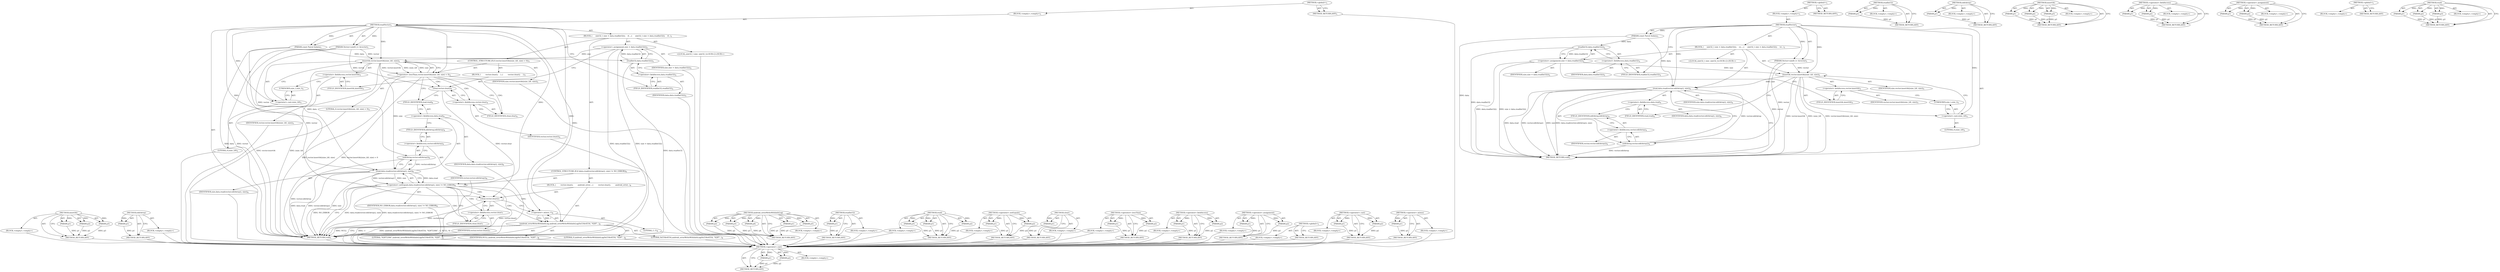 digraph "&lt;operator&gt;.minus" {
vulnerable_79 [label=<(METHOD,&lt;operator&gt;.cast)>];
vulnerable_80 [label=<(PARAM,p1)>];
vulnerable_81 [label=<(PARAM,p2)>];
vulnerable_82 [label=<(BLOCK,&lt;empty&gt;,&lt;empty&gt;)>];
vulnerable_83 [label=<(METHOD_RETURN,ANY)>];
vulnerable_6 [label=<(METHOD,&lt;global&gt;)<SUB>1</SUB>>];
vulnerable_7 [label=<(BLOCK,&lt;empty&gt;,&lt;empty&gt;)<SUB>1</SUB>>];
vulnerable_8 [label=<(METHOD,readVector)<SUB>1</SUB>>];
vulnerable_9 [label=<(PARAM,const Parcel &amp;data)<SUB>1</SUB>>];
vulnerable_10 [label=<(PARAM,Vector&lt;uint8_t&gt; &amp;vector)<SUB>1</SUB>>];
vulnerable_11 [label=<(BLOCK,{
     uint32_t size = data.readInt32();
    ve...,{
     uint32_t size = data.readInt32();
    ve...)<SUB>1</SUB>>];
vulnerable_12 [label="<(LOCAL,uint32_t size: uint32_t)<SUB>2</SUB>>"];
vulnerable_13 [label=<(&lt;operator&gt;.assignment,size = data.readInt32())<SUB>2</SUB>>];
vulnerable_14 [label=<(IDENTIFIER,size,size = data.readInt32())<SUB>2</SUB>>];
vulnerable_15 [label=<(readInt32,data.readInt32())<SUB>2</SUB>>];
vulnerable_16 [label=<(&lt;operator&gt;.fieldAccess,data.readInt32)<SUB>2</SUB>>];
vulnerable_17 [label=<(IDENTIFIER,data,data.readInt32())<SUB>2</SUB>>];
vulnerable_18 [label=<(FIELD_IDENTIFIER,readInt32,readInt32)<SUB>2</SUB>>];
vulnerable_19 [label=<(insertAt,vector.insertAt((size_t)0, size))<SUB>3</SUB>>];
vulnerable_20 [label=<(&lt;operator&gt;.fieldAccess,vector.insertAt)<SUB>3</SUB>>];
vulnerable_21 [label=<(IDENTIFIER,vector,vector.insertAt((size_t)0, size))<SUB>3</SUB>>];
vulnerable_22 [label=<(FIELD_IDENTIFIER,insertAt,insertAt)<SUB>3</SUB>>];
vulnerable_23 [label=<(&lt;operator&gt;.cast,(size_t)0)<SUB>3</SUB>>];
vulnerable_24 [label=<(UNKNOWN,size_t,size_t)<SUB>3</SUB>>];
vulnerable_25 [label=<(LITERAL,0,(size_t)0)<SUB>3</SUB>>];
vulnerable_26 [label=<(IDENTIFIER,size,vector.insertAt((size_t)0, size))<SUB>3</SUB>>];
vulnerable_27 [label=<(read,data.read(vector.editArray(), size))<SUB>4</SUB>>];
vulnerable_28 [label=<(&lt;operator&gt;.fieldAccess,data.read)<SUB>4</SUB>>];
vulnerable_29 [label=<(IDENTIFIER,data,data.read(vector.editArray(), size))<SUB>4</SUB>>];
vulnerable_30 [label=<(FIELD_IDENTIFIER,read,read)<SUB>4</SUB>>];
vulnerable_31 [label=<(editArray,vector.editArray())<SUB>4</SUB>>];
vulnerable_32 [label=<(&lt;operator&gt;.fieldAccess,vector.editArray)<SUB>4</SUB>>];
vulnerable_33 [label=<(IDENTIFIER,vector,vector.editArray())<SUB>4</SUB>>];
vulnerable_34 [label=<(FIELD_IDENTIFIER,editArray,editArray)<SUB>4</SUB>>];
vulnerable_35 [label=<(IDENTIFIER,size,data.read(vector.editArray(), size))<SUB>4</SUB>>];
vulnerable_36 [label=<(METHOD_RETURN,void)<SUB>1</SUB>>];
vulnerable_38 [label=<(METHOD_RETURN,ANY)<SUB>1</SUB>>];
vulnerable_64 [label=<(METHOD,readInt32)>];
vulnerable_65 [label=<(PARAM,p1)>];
vulnerable_66 [label=<(BLOCK,&lt;empty&gt;,&lt;empty&gt;)>];
vulnerable_67 [label=<(METHOD_RETURN,ANY)>];
vulnerable_90 [label=<(METHOD,editArray)>];
vulnerable_91 [label=<(PARAM,p1)>];
vulnerable_92 [label=<(BLOCK,&lt;empty&gt;,&lt;empty&gt;)>];
vulnerable_93 [label=<(METHOD_RETURN,ANY)>];
vulnerable_73 [label=<(METHOD,insertAt)>];
vulnerable_74 [label=<(PARAM,p1)>];
vulnerable_75 [label=<(PARAM,p2)>];
vulnerable_76 [label=<(PARAM,p3)>];
vulnerable_77 [label=<(BLOCK,&lt;empty&gt;,&lt;empty&gt;)>];
vulnerable_78 [label=<(METHOD_RETURN,ANY)>];
vulnerable_68 [label=<(METHOD,&lt;operator&gt;.fieldAccess)>];
vulnerable_69 [label=<(PARAM,p1)>];
vulnerable_70 [label=<(PARAM,p2)>];
vulnerable_71 [label=<(BLOCK,&lt;empty&gt;,&lt;empty&gt;)>];
vulnerable_72 [label=<(METHOD_RETURN,ANY)>];
vulnerable_59 [label=<(METHOD,&lt;operator&gt;.assignment)>];
vulnerable_60 [label=<(PARAM,p1)>];
vulnerable_61 [label=<(PARAM,p2)>];
vulnerable_62 [label=<(BLOCK,&lt;empty&gt;,&lt;empty&gt;)>];
vulnerable_63 [label=<(METHOD_RETURN,ANY)>];
vulnerable_53 [label=<(METHOD,&lt;global&gt;)<SUB>1</SUB>>];
vulnerable_54 [label=<(BLOCK,&lt;empty&gt;,&lt;empty&gt;)>];
vulnerable_55 [label=<(METHOD_RETURN,ANY)>];
vulnerable_84 [label=<(METHOD,read)>];
vulnerable_85 [label=<(PARAM,p1)>];
vulnerable_86 [label=<(PARAM,p2)>];
vulnerable_87 [label=<(PARAM,p3)>];
vulnerable_88 [label=<(BLOCK,&lt;empty&gt;,&lt;empty&gt;)>];
vulnerable_89 [label=<(METHOD_RETURN,ANY)>];
fixed_103 [label=<(METHOD,insertAt)>];
fixed_104 [label=<(PARAM,p1)>];
fixed_105 [label=<(PARAM,p2)>];
fixed_106 [label=<(PARAM,p3)>];
fixed_107 [label=<(BLOCK,&lt;empty&gt;,&lt;empty&gt;)>];
fixed_108 [label=<(METHOD_RETURN,ANY)>];
fixed_129 [label=<(METHOD,editArray)>];
fixed_130 [label=<(PARAM,p1)>];
fixed_131 [label=<(BLOCK,&lt;empty&gt;,&lt;empty&gt;)>];
fixed_132 [label=<(METHOD_RETURN,ANY)>];
fixed_6 [label=<(METHOD,&lt;global&gt;)<SUB>1</SUB>>];
fixed_7 [label=<(BLOCK,&lt;empty&gt;,&lt;empty&gt;)<SUB>1</SUB>>];
fixed_8 [label=<(METHOD,readVector)<SUB>1</SUB>>];
fixed_9 [label=<(PARAM,const Parcel &amp;data)<SUB>1</SUB>>];
fixed_10 [label=<(PARAM,Vector&lt;uint8_t&gt; &amp;vector)<SUB>1</SUB>>];
fixed_11 [label=<(BLOCK,{
     uint32_t size = data.readInt32();
    if...,{
     uint32_t size = data.readInt32();
    if...)<SUB>1</SUB>>];
fixed_12 [label="<(LOCAL,uint32_t size: uint32_t)<SUB>2</SUB>>"];
fixed_13 [label=<(&lt;operator&gt;.assignment,size = data.readInt32())<SUB>2</SUB>>];
fixed_14 [label=<(IDENTIFIER,size,size = data.readInt32())<SUB>2</SUB>>];
fixed_15 [label=<(readInt32,data.readInt32())<SUB>2</SUB>>];
fixed_16 [label=<(&lt;operator&gt;.fieldAccess,data.readInt32)<SUB>2</SUB>>];
fixed_17 [label=<(IDENTIFIER,data,data.readInt32())<SUB>2</SUB>>];
fixed_18 [label=<(FIELD_IDENTIFIER,readInt32,readInt32)<SUB>2</SUB>>];
fixed_19 [label=<(CONTROL_STRUCTURE,IF,if (vector.insertAt((size_t)0, size) &lt; 0))<SUB>3</SUB>>];
fixed_20 [label=<(&lt;operator&gt;.lessThan,vector.insertAt((size_t)0, size) &lt; 0)<SUB>3</SUB>>];
fixed_21 [label=<(insertAt,vector.insertAt((size_t)0, size))<SUB>3</SUB>>];
fixed_22 [label=<(&lt;operator&gt;.fieldAccess,vector.insertAt)<SUB>3</SUB>>];
fixed_23 [label=<(IDENTIFIER,vector,vector.insertAt((size_t)0, size))<SUB>3</SUB>>];
fixed_24 [label=<(FIELD_IDENTIFIER,insertAt,insertAt)<SUB>3</SUB>>];
fixed_25 [label=<(&lt;operator&gt;.cast,(size_t)0)<SUB>3</SUB>>];
fixed_26 [label=<(UNKNOWN,size_t,size_t)<SUB>3</SUB>>];
fixed_27 [label=<(LITERAL,0,(size_t)0)<SUB>3</SUB>>];
fixed_28 [label=<(IDENTIFIER,size,vector.insertAt((size_t)0, size))<SUB>3</SUB>>];
fixed_29 [label=<(LITERAL,0,vector.insertAt((size_t)0, size) &lt; 0)<SUB>3</SUB>>];
fixed_30 [label=<(BLOCK,{
        vector.clear();
    },{
        vector.clear();
    })<SUB>3</SUB>>];
fixed_31 [label=<(clear,vector.clear())<SUB>4</SUB>>];
fixed_32 [label=<(&lt;operator&gt;.fieldAccess,vector.clear)<SUB>4</SUB>>];
fixed_33 [label=<(IDENTIFIER,vector,vector.clear())<SUB>4</SUB>>];
fixed_34 [label=<(FIELD_IDENTIFIER,clear,clear)<SUB>4</SUB>>];
fixed_35 [label=<(CONTROL_STRUCTURE,IF,if (data.read(vector.editArray(), size) != NO_ERROR))<SUB>6</SUB>>];
fixed_36 [label=<(&lt;operator&gt;.notEquals,data.read(vector.editArray(), size) != NO_ERROR)<SUB>6</SUB>>];
fixed_37 [label=<(read,data.read(vector.editArray(), size))<SUB>6</SUB>>];
fixed_38 [label=<(&lt;operator&gt;.fieldAccess,data.read)<SUB>6</SUB>>];
fixed_39 [label=<(IDENTIFIER,data,data.read(vector.editArray(), size))<SUB>6</SUB>>];
fixed_40 [label=<(FIELD_IDENTIFIER,read,read)<SUB>6</SUB>>];
fixed_41 [label=<(editArray,vector.editArray())<SUB>6</SUB>>];
fixed_42 [label=<(&lt;operator&gt;.fieldAccess,vector.editArray)<SUB>6</SUB>>];
fixed_43 [label=<(IDENTIFIER,vector,vector.editArray())<SUB>6</SUB>>];
fixed_44 [label=<(FIELD_IDENTIFIER,editArray,editArray)<SUB>6</SUB>>];
fixed_45 [label=<(IDENTIFIER,size,data.read(vector.editArray(), size))<SUB>6</SUB>>];
fixed_46 [label=<(IDENTIFIER,NO_ERROR,data.read(vector.editArray(), size) != NO_ERROR)<SUB>6</SUB>>];
fixed_47 [label=<(BLOCK,{
        vector.clear();
        android_error...,{
        vector.clear();
        android_error...)<SUB>6</SUB>>];
fixed_48 [label=<(clear,vector.clear())<SUB>7</SUB>>];
fixed_49 [label=<(&lt;operator&gt;.fieldAccess,vector.clear)<SUB>7</SUB>>];
fixed_50 [label=<(IDENTIFIER,vector,vector.clear())<SUB>7</SUB>>];
fixed_51 [label=<(FIELD_IDENTIFIER,clear,clear)<SUB>7</SUB>>];
fixed_52 [label=<(android_errorWriteWithInfoLog,android_errorWriteWithInfoLog(0x534e4554, &quot;6287...)<SUB>8</SUB>>];
fixed_53 [label=<(LITERAL,0x534e4554,android_errorWriteWithInfoLog(0x534e4554, &quot;6287...)<SUB>8</SUB>>];
fixed_54 [label=<(LITERAL,&quot;62872384&quot;,android_errorWriteWithInfoLog(0x534e4554, &quot;6287...)<SUB>8</SUB>>];
fixed_55 [label=<(&lt;operator&gt;.minus,-1)<SUB>8</SUB>>];
fixed_56 [label=<(LITERAL,1,-1)<SUB>8</SUB>>];
fixed_57 [label=<(IDENTIFIER,NULL,android_errorWriteWithInfoLog(0x534e4554, &quot;6287...)<SUB>8</SUB>>];
fixed_58 [label=<(LITERAL,0,android_errorWriteWithInfoLog(0x534e4554, &quot;6287...)<SUB>8</SUB>>];
fixed_59 [label=<(METHOD_RETURN,void)<SUB>1</SUB>>];
fixed_61 [label=<(METHOD_RETURN,ANY)<SUB>1</SUB>>];
fixed_133 [label=<(METHOD,android_errorWriteWithInfoLog)>];
fixed_134 [label=<(PARAM,p1)>];
fixed_135 [label=<(PARAM,p2)>];
fixed_136 [label=<(PARAM,p3)>];
fixed_137 [label=<(PARAM,p4)>];
fixed_138 [label=<(PARAM,p5)>];
fixed_139 [label=<(BLOCK,&lt;empty&gt;,&lt;empty&gt;)>];
fixed_140 [label=<(METHOD_RETURN,ANY)>];
fixed_89 [label=<(METHOD,readInt32)>];
fixed_90 [label=<(PARAM,p1)>];
fixed_91 [label=<(BLOCK,&lt;empty&gt;,&lt;empty&gt;)>];
fixed_92 [label=<(METHOD_RETURN,ANY)>];
fixed_123 [label=<(METHOD,read)>];
fixed_124 [label=<(PARAM,p1)>];
fixed_125 [label=<(PARAM,p2)>];
fixed_126 [label=<(PARAM,p3)>];
fixed_127 [label=<(BLOCK,&lt;empty&gt;,&lt;empty&gt;)>];
fixed_128 [label=<(METHOD_RETURN,ANY)>];
fixed_118 [label=<(METHOD,&lt;operator&gt;.notEquals)>];
fixed_119 [label=<(PARAM,p1)>];
fixed_120 [label=<(PARAM,p2)>];
fixed_121 [label=<(BLOCK,&lt;empty&gt;,&lt;empty&gt;)>];
fixed_122 [label=<(METHOD_RETURN,ANY)>];
fixed_114 [label=<(METHOD,clear)>];
fixed_115 [label=<(PARAM,p1)>];
fixed_116 [label=<(BLOCK,&lt;empty&gt;,&lt;empty&gt;)>];
fixed_117 [label=<(METHOD_RETURN,ANY)>];
fixed_98 [label=<(METHOD,&lt;operator&gt;.lessThan)>];
fixed_99 [label=<(PARAM,p1)>];
fixed_100 [label=<(PARAM,p2)>];
fixed_101 [label=<(BLOCK,&lt;empty&gt;,&lt;empty&gt;)>];
fixed_102 [label=<(METHOD_RETURN,ANY)>];
fixed_93 [label=<(METHOD,&lt;operator&gt;.fieldAccess)>];
fixed_94 [label=<(PARAM,p1)>];
fixed_95 [label=<(PARAM,p2)>];
fixed_96 [label=<(BLOCK,&lt;empty&gt;,&lt;empty&gt;)>];
fixed_97 [label=<(METHOD_RETURN,ANY)>];
fixed_84 [label=<(METHOD,&lt;operator&gt;.assignment)>];
fixed_85 [label=<(PARAM,p1)>];
fixed_86 [label=<(PARAM,p2)>];
fixed_87 [label=<(BLOCK,&lt;empty&gt;,&lt;empty&gt;)>];
fixed_88 [label=<(METHOD_RETURN,ANY)>];
fixed_78 [label=<(METHOD,&lt;global&gt;)<SUB>1</SUB>>];
fixed_79 [label=<(BLOCK,&lt;empty&gt;,&lt;empty&gt;)>];
fixed_80 [label=<(METHOD_RETURN,ANY)>];
fixed_109 [label=<(METHOD,&lt;operator&gt;.cast)>];
fixed_110 [label=<(PARAM,p1)>];
fixed_111 [label=<(PARAM,p2)>];
fixed_112 [label=<(BLOCK,&lt;empty&gt;,&lt;empty&gt;)>];
fixed_113 [label=<(METHOD_RETURN,ANY)>];
fixed_141 [label=<(METHOD,&lt;operator&gt;.minus)>];
fixed_142 [label=<(PARAM,p1)>];
fixed_143 [label=<(BLOCK,&lt;empty&gt;,&lt;empty&gt;)>];
fixed_144 [label=<(METHOD_RETURN,ANY)>];
vulnerable_79 -> vulnerable_80  [key=0, label="AST: "];
vulnerable_79 -> vulnerable_80  [key=1, label="DDG: "];
vulnerable_79 -> vulnerable_82  [key=0, label="AST: "];
vulnerable_79 -> vulnerable_81  [key=0, label="AST: "];
vulnerable_79 -> vulnerable_81  [key=1, label="DDG: "];
vulnerable_79 -> vulnerable_83  [key=0, label="AST: "];
vulnerable_79 -> vulnerable_83  [key=1, label="CFG: "];
vulnerable_80 -> vulnerable_83  [key=0, label="DDG: p1"];
vulnerable_81 -> vulnerable_83  [key=0, label="DDG: p2"];
vulnerable_6 -> vulnerable_7  [key=0, label="AST: "];
vulnerable_6 -> vulnerable_38  [key=0, label="AST: "];
vulnerable_6 -> vulnerable_38  [key=1, label="CFG: "];
vulnerable_7 -> vulnerable_8  [key=0, label="AST: "];
vulnerable_8 -> vulnerable_9  [key=0, label="AST: "];
vulnerable_8 -> vulnerable_9  [key=1, label="DDG: "];
vulnerable_8 -> vulnerable_10  [key=0, label="AST: "];
vulnerable_8 -> vulnerable_10  [key=1, label="DDG: "];
vulnerable_8 -> vulnerable_11  [key=0, label="AST: "];
vulnerable_8 -> vulnerable_36  [key=0, label="AST: "];
vulnerable_8 -> vulnerable_18  [key=0, label="CFG: "];
vulnerable_8 -> vulnerable_19  [key=0, label="DDG: "];
vulnerable_8 -> vulnerable_27  [key=0, label="DDG: "];
vulnerable_8 -> vulnerable_23  [key=0, label="DDG: "];
vulnerable_9 -> vulnerable_36  [key=0, label="DDG: data"];
vulnerable_9 -> vulnerable_27  [key=0, label="DDG: data"];
vulnerable_9 -> vulnerable_15  [key=0, label="DDG: data"];
vulnerable_10 -> vulnerable_36  [key=0, label="DDG: vector"];
vulnerable_10 -> vulnerable_19  [key=0, label="DDG: vector"];
vulnerable_10 -> vulnerable_31  [key=0, label="DDG: vector"];
vulnerable_11 -> vulnerable_12  [key=0, label="AST: "];
vulnerable_11 -> vulnerable_13  [key=0, label="AST: "];
vulnerable_11 -> vulnerable_19  [key=0, label="AST: "];
vulnerable_11 -> vulnerable_27  [key=0, label="AST: "];
vulnerable_13 -> vulnerable_14  [key=0, label="AST: "];
vulnerable_13 -> vulnerable_15  [key=0, label="AST: "];
vulnerable_13 -> vulnerable_22  [key=0, label="CFG: "];
vulnerable_13 -> vulnerable_36  [key=0, label="DDG: data.readInt32()"];
vulnerable_13 -> vulnerable_36  [key=1, label="DDG: size = data.readInt32()"];
vulnerable_13 -> vulnerable_19  [key=0, label="DDG: size"];
vulnerable_15 -> vulnerable_16  [key=0, label="AST: "];
vulnerable_15 -> vulnerable_13  [key=0, label="CFG: "];
vulnerable_15 -> vulnerable_13  [key=1, label="DDG: data.readInt32"];
vulnerable_15 -> vulnerable_36  [key=0, label="DDG: data.readInt32"];
vulnerable_16 -> vulnerable_17  [key=0, label="AST: "];
vulnerable_16 -> vulnerable_18  [key=0, label="AST: "];
vulnerable_16 -> vulnerable_15  [key=0, label="CFG: "];
vulnerable_18 -> vulnerable_16  [key=0, label="CFG: "];
vulnerable_19 -> vulnerable_20  [key=0, label="AST: "];
vulnerable_19 -> vulnerable_23  [key=0, label="AST: "];
vulnerable_19 -> vulnerable_26  [key=0, label="AST: "];
vulnerable_19 -> vulnerable_30  [key=0, label="CFG: "];
vulnerable_19 -> vulnerable_36  [key=0, label="DDG: vector.insertAt"];
vulnerable_19 -> vulnerable_36  [key=1, label="DDG: (size_t)0"];
vulnerable_19 -> vulnerable_36  [key=2, label="DDG: vector.insertAt((size_t)0, size)"];
vulnerable_19 -> vulnerable_27  [key=0, label="DDG: size"];
vulnerable_20 -> vulnerable_21  [key=0, label="AST: "];
vulnerable_20 -> vulnerable_22  [key=0, label="AST: "];
vulnerable_20 -> vulnerable_24  [key=0, label="CFG: "];
vulnerable_22 -> vulnerable_20  [key=0, label="CFG: "];
vulnerable_23 -> vulnerable_24  [key=0, label="AST: "];
vulnerable_23 -> vulnerable_25  [key=0, label="AST: "];
vulnerable_23 -> vulnerable_19  [key=0, label="CFG: "];
vulnerable_24 -> vulnerable_23  [key=0, label="CFG: "];
vulnerable_27 -> vulnerable_28  [key=0, label="AST: "];
vulnerable_27 -> vulnerable_31  [key=0, label="AST: "];
vulnerable_27 -> vulnerable_35  [key=0, label="AST: "];
vulnerable_27 -> vulnerable_36  [key=0, label="CFG: "];
vulnerable_27 -> vulnerable_36  [key=1, label="DDG: data.read"];
vulnerable_27 -> vulnerable_36  [key=2, label="DDG: vector.editArray()"];
vulnerable_27 -> vulnerable_36  [key=3, label="DDG: size"];
vulnerable_27 -> vulnerable_36  [key=4, label="DDG: data.read(vector.editArray(), size)"];
vulnerable_28 -> vulnerable_29  [key=0, label="AST: "];
vulnerable_28 -> vulnerable_30  [key=0, label="AST: "];
vulnerable_28 -> vulnerable_34  [key=0, label="CFG: "];
vulnerable_30 -> vulnerable_28  [key=0, label="CFG: "];
vulnerable_31 -> vulnerable_32  [key=0, label="AST: "];
vulnerable_31 -> vulnerable_27  [key=0, label="CFG: "];
vulnerable_31 -> vulnerable_27  [key=1, label="DDG: vector.editArray"];
vulnerable_31 -> vulnerable_36  [key=0, label="DDG: vector.editArray"];
vulnerable_32 -> vulnerable_33  [key=0, label="AST: "];
vulnerable_32 -> vulnerable_34  [key=0, label="AST: "];
vulnerable_32 -> vulnerable_31  [key=0, label="CFG: "];
vulnerable_34 -> vulnerable_32  [key=0, label="CFG: "];
vulnerable_64 -> vulnerable_65  [key=0, label="AST: "];
vulnerable_64 -> vulnerable_65  [key=1, label="DDG: "];
vulnerable_64 -> vulnerable_66  [key=0, label="AST: "];
vulnerable_64 -> vulnerable_67  [key=0, label="AST: "];
vulnerable_64 -> vulnerable_67  [key=1, label="CFG: "];
vulnerable_65 -> vulnerable_67  [key=0, label="DDG: p1"];
vulnerable_90 -> vulnerable_91  [key=0, label="AST: "];
vulnerable_90 -> vulnerable_91  [key=1, label="DDG: "];
vulnerable_90 -> vulnerable_92  [key=0, label="AST: "];
vulnerable_90 -> vulnerable_93  [key=0, label="AST: "];
vulnerable_90 -> vulnerable_93  [key=1, label="CFG: "];
vulnerable_91 -> vulnerable_93  [key=0, label="DDG: p1"];
vulnerable_73 -> vulnerable_74  [key=0, label="AST: "];
vulnerable_73 -> vulnerable_74  [key=1, label="DDG: "];
vulnerable_73 -> vulnerable_77  [key=0, label="AST: "];
vulnerable_73 -> vulnerable_75  [key=0, label="AST: "];
vulnerable_73 -> vulnerable_75  [key=1, label="DDG: "];
vulnerable_73 -> vulnerable_78  [key=0, label="AST: "];
vulnerable_73 -> vulnerable_78  [key=1, label="CFG: "];
vulnerable_73 -> vulnerable_76  [key=0, label="AST: "];
vulnerable_73 -> vulnerable_76  [key=1, label="DDG: "];
vulnerable_74 -> vulnerable_78  [key=0, label="DDG: p1"];
vulnerable_75 -> vulnerable_78  [key=0, label="DDG: p2"];
vulnerable_76 -> vulnerable_78  [key=0, label="DDG: p3"];
vulnerable_68 -> vulnerable_69  [key=0, label="AST: "];
vulnerable_68 -> vulnerable_69  [key=1, label="DDG: "];
vulnerable_68 -> vulnerable_71  [key=0, label="AST: "];
vulnerable_68 -> vulnerable_70  [key=0, label="AST: "];
vulnerable_68 -> vulnerable_70  [key=1, label="DDG: "];
vulnerable_68 -> vulnerable_72  [key=0, label="AST: "];
vulnerable_68 -> vulnerable_72  [key=1, label="CFG: "];
vulnerable_69 -> vulnerable_72  [key=0, label="DDG: p1"];
vulnerable_70 -> vulnerable_72  [key=0, label="DDG: p2"];
vulnerable_59 -> vulnerable_60  [key=0, label="AST: "];
vulnerable_59 -> vulnerable_60  [key=1, label="DDG: "];
vulnerable_59 -> vulnerable_62  [key=0, label="AST: "];
vulnerable_59 -> vulnerable_61  [key=0, label="AST: "];
vulnerable_59 -> vulnerable_61  [key=1, label="DDG: "];
vulnerable_59 -> vulnerable_63  [key=0, label="AST: "];
vulnerable_59 -> vulnerable_63  [key=1, label="CFG: "];
vulnerable_60 -> vulnerable_63  [key=0, label="DDG: p1"];
vulnerable_61 -> vulnerable_63  [key=0, label="DDG: p2"];
vulnerable_53 -> vulnerable_54  [key=0, label="AST: "];
vulnerable_53 -> vulnerable_55  [key=0, label="AST: "];
vulnerable_53 -> vulnerable_55  [key=1, label="CFG: "];
vulnerable_84 -> vulnerable_85  [key=0, label="AST: "];
vulnerable_84 -> vulnerable_85  [key=1, label="DDG: "];
vulnerable_84 -> vulnerable_88  [key=0, label="AST: "];
vulnerable_84 -> vulnerable_86  [key=0, label="AST: "];
vulnerable_84 -> vulnerable_86  [key=1, label="DDG: "];
vulnerable_84 -> vulnerable_89  [key=0, label="AST: "];
vulnerable_84 -> vulnerable_89  [key=1, label="CFG: "];
vulnerable_84 -> vulnerable_87  [key=0, label="AST: "];
vulnerable_84 -> vulnerable_87  [key=1, label="DDG: "];
vulnerable_85 -> vulnerable_89  [key=0, label="DDG: p1"];
vulnerable_86 -> vulnerable_89  [key=0, label="DDG: p2"];
vulnerable_87 -> vulnerable_89  [key=0, label="DDG: p3"];
fixed_103 -> fixed_104  [key=0, label="AST: "];
fixed_103 -> fixed_104  [key=1, label="DDG: "];
fixed_103 -> fixed_107  [key=0, label="AST: "];
fixed_103 -> fixed_105  [key=0, label="AST: "];
fixed_103 -> fixed_105  [key=1, label="DDG: "];
fixed_103 -> fixed_108  [key=0, label="AST: "];
fixed_103 -> fixed_108  [key=1, label="CFG: "];
fixed_103 -> fixed_106  [key=0, label="AST: "];
fixed_103 -> fixed_106  [key=1, label="DDG: "];
fixed_104 -> fixed_108  [key=0, label="DDG: p1"];
fixed_105 -> fixed_108  [key=0, label="DDG: p2"];
fixed_106 -> fixed_108  [key=0, label="DDG: p3"];
fixed_107 -> vulnerable_79  [key=0];
fixed_108 -> vulnerable_79  [key=0];
fixed_129 -> fixed_130  [key=0, label="AST: "];
fixed_129 -> fixed_130  [key=1, label="DDG: "];
fixed_129 -> fixed_131  [key=0, label="AST: "];
fixed_129 -> fixed_132  [key=0, label="AST: "];
fixed_129 -> fixed_132  [key=1, label="CFG: "];
fixed_130 -> fixed_132  [key=0, label="DDG: p1"];
fixed_131 -> vulnerable_79  [key=0];
fixed_132 -> vulnerable_79  [key=0];
fixed_6 -> fixed_7  [key=0, label="AST: "];
fixed_6 -> fixed_61  [key=0, label="AST: "];
fixed_6 -> fixed_61  [key=1, label="CFG: "];
fixed_7 -> fixed_8  [key=0, label="AST: "];
fixed_8 -> fixed_9  [key=0, label="AST: "];
fixed_8 -> fixed_9  [key=1, label="DDG: "];
fixed_8 -> fixed_10  [key=0, label="AST: "];
fixed_8 -> fixed_10  [key=1, label="DDG: "];
fixed_8 -> fixed_11  [key=0, label="AST: "];
fixed_8 -> fixed_59  [key=0, label="AST: "];
fixed_8 -> fixed_18  [key=0, label="CFG: "];
fixed_8 -> fixed_20  [key=0, label="DDG: "];
fixed_8 -> fixed_36  [key=0, label="DDG: "];
fixed_8 -> fixed_21  [key=0, label="DDG: "];
fixed_8 -> fixed_37  [key=0, label="DDG: "];
fixed_8 -> fixed_52  [key=0, label="DDG: "];
fixed_8 -> fixed_25  [key=0, label="DDG: "];
fixed_8 -> fixed_55  [key=0, label="DDG: "];
fixed_9 -> fixed_59  [key=0, label="DDG: data"];
fixed_9 -> fixed_15  [key=0, label="DDG: data"];
fixed_9 -> fixed_37  [key=0, label="DDG: data"];
fixed_10 -> fixed_59  [key=0, label="DDG: vector"];
fixed_10 -> fixed_21  [key=0, label="DDG: vector"];
fixed_10 -> fixed_31  [key=0, label="DDG: vector"];
fixed_10 -> fixed_48  [key=0, label="DDG: vector"];
fixed_10 -> fixed_41  [key=0, label="DDG: vector"];
fixed_11 -> fixed_12  [key=0, label="AST: "];
fixed_11 -> fixed_13  [key=0, label="AST: "];
fixed_11 -> fixed_19  [key=0, label="AST: "];
fixed_11 -> fixed_35  [key=0, label="AST: "];
fixed_12 -> vulnerable_79  [key=0];
fixed_13 -> fixed_14  [key=0, label="AST: "];
fixed_13 -> fixed_15  [key=0, label="AST: "];
fixed_13 -> fixed_24  [key=0, label="CFG: "];
fixed_13 -> fixed_59  [key=0, label="DDG: data.readInt32()"];
fixed_13 -> fixed_59  [key=1, label="DDG: size = data.readInt32()"];
fixed_13 -> fixed_21  [key=0, label="DDG: size"];
fixed_14 -> vulnerable_79  [key=0];
fixed_15 -> fixed_16  [key=0, label="AST: "];
fixed_15 -> fixed_13  [key=0, label="CFG: "];
fixed_15 -> fixed_13  [key=1, label="DDG: data.readInt32"];
fixed_15 -> fixed_59  [key=0, label="DDG: data.readInt32"];
fixed_16 -> fixed_17  [key=0, label="AST: "];
fixed_16 -> fixed_18  [key=0, label="AST: "];
fixed_16 -> fixed_15  [key=0, label="CFG: "];
fixed_17 -> vulnerable_79  [key=0];
fixed_18 -> fixed_16  [key=0, label="CFG: "];
fixed_19 -> fixed_20  [key=0, label="AST: "];
fixed_19 -> fixed_30  [key=0, label="AST: "];
fixed_20 -> fixed_21  [key=0, label="AST: "];
fixed_20 -> fixed_29  [key=0, label="AST: "];
fixed_20 -> fixed_34  [key=0, label="CFG: "];
fixed_20 -> fixed_34  [key=1, label="CDG: "];
fixed_20 -> fixed_40  [key=0, label="CFG: "];
fixed_20 -> fixed_59  [key=0, label="DDG: vector.insertAt((size_t)0, size)"];
fixed_20 -> fixed_59  [key=1, label="DDG: vector.insertAt((size_t)0, size) &lt; 0"];
fixed_20 -> fixed_32  [key=0, label="CDG: "];
fixed_20 -> fixed_31  [key=0, label="CDG: "];
fixed_21 -> fixed_22  [key=0, label="AST: "];
fixed_21 -> fixed_25  [key=0, label="AST: "];
fixed_21 -> fixed_28  [key=0, label="AST: "];
fixed_21 -> fixed_20  [key=0, label="CFG: "];
fixed_21 -> fixed_20  [key=1, label="DDG: vector.insertAt"];
fixed_21 -> fixed_20  [key=2, label="DDG: (size_t)0"];
fixed_21 -> fixed_20  [key=3, label="DDG: size"];
fixed_21 -> fixed_59  [key=0, label="DDG: vector.insertAt"];
fixed_21 -> fixed_59  [key=1, label="DDG: (size_t)0"];
fixed_21 -> fixed_37  [key=0, label="DDG: size"];
fixed_22 -> fixed_23  [key=0, label="AST: "];
fixed_22 -> fixed_24  [key=0, label="AST: "];
fixed_22 -> fixed_26  [key=0, label="CFG: "];
fixed_23 -> vulnerable_79  [key=0];
fixed_24 -> fixed_22  [key=0, label="CFG: "];
fixed_25 -> fixed_26  [key=0, label="AST: "];
fixed_25 -> fixed_27  [key=0, label="AST: "];
fixed_25 -> fixed_21  [key=0, label="CFG: "];
fixed_26 -> fixed_25  [key=0, label="CFG: "];
fixed_27 -> vulnerable_79  [key=0];
fixed_28 -> vulnerable_79  [key=0];
fixed_29 -> vulnerable_79  [key=0];
fixed_30 -> fixed_31  [key=0, label="AST: "];
fixed_31 -> fixed_32  [key=0, label="AST: "];
fixed_31 -> fixed_40  [key=0, label="CFG: "];
fixed_31 -> fixed_48  [key=0, label="DDG: vector.clear"];
fixed_32 -> fixed_33  [key=0, label="AST: "];
fixed_32 -> fixed_34  [key=0, label="AST: "];
fixed_32 -> fixed_31  [key=0, label="CFG: "];
fixed_33 -> vulnerable_79  [key=0];
fixed_34 -> fixed_32  [key=0, label="CFG: "];
fixed_35 -> fixed_36  [key=0, label="AST: "];
fixed_35 -> fixed_47  [key=0, label="AST: "];
fixed_36 -> fixed_37  [key=0, label="AST: "];
fixed_36 -> fixed_46  [key=0, label="AST: "];
fixed_36 -> fixed_59  [key=0, label="CFG: "];
fixed_36 -> fixed_59  [key=1, label="DDG: data.read(vector.editArray(), size)"];
fixed_36 -> fixed_59  [key=2, label="DDG: data.read(vector.editArray(), size) != NO_ERROR"];
fixed_36 -> fixed_59  [key=3, label="DDG: NO_ERROR"];
fixed_36 -> fixed_51  [key=0, label="CFG: "];
fixed_36 -> fixed_51  [key=1, label="CDG: "];
fixed_36 -> fixed_48  [key=0, label="CDG: "];
fixed_36 -> fixed_49  [key=0, label="CDG: "];
fixed_36 -> fixed_52  [key=0, label="CDG: "];
fixed_36 -> fixed_55  [key=0, label="CDG: "];
fixed_37 -> fixed_38  [key=0, label="AST: "];
fixed_37 -> fixed_41  [key=0, label="AST: "];
fixed_37 -> fixed_45  [key=0, label="AST: "];
fixed_37 -> fixed_36  [key=0, label="CFG: "];
fixed_37 -> fixed_36  [key=1, label="DDG: data.read"];
fixed_37 -> fixed_36  [key=2, label="DDG: vector.editArray()"];
fixed_37 -> fixed_36  [key=3, label="DDG: size"];
fixed_37 -> fixed_59  [key=0, label="DDG: data.read"];
fixed_37 -> fixed_59  [key=1, label="DDG: vector.editArray()"];
fixed_37 -> fixed_59  [key=2, label="DDG: size"];
fixed_38 -> fixed_39  [key=0, label="AST: "];
fixed_38 -> fixed_40  [key=0, label="AST: "];
fixed_38 -> fixed_44  [key=0, label="CFG: "];
fixed_39 -> vulnerable_79  [key=0];
fixed_40 -> fixed_38  [key=0, label="CFG: "];
fixed_41 -> fixed_42  [key=0, label="AST: "];
fixed_41 -> fixed_37  [key=0, label="CFG: "];
fixed_41 -> fixed_37  [key=1, label="DDG: vector.editArray"];
fixed_41 -> fixed_59  [key=0, label="DDG: vector.editArray"];
fixed_42 -> fixed_43  [key=0, label="AST: "];
fixed_42 -> fixed_44  [key=0, label="AST: "];
fixed_42 -> fixed_41  [key=0, label="CFG: "];
fixed_43 -> vulnerable_79  [key=0];
fixed_44 -> fixed_42  [key=0, label="CFG: "];
fixed_45 -> vulnerable_79  [key=0];
fixed_46 -> vulnerable_79  [key=0];
fixed_47 -> fixed_48  [key=0, label="AST: "];
fixed_47 -> fixed_52  [key=0, label="AST: "];
fixed_48 -> fixed_49  [key=0, label="AST: "];
fixed_48 -> fixed_55  [key=0, label="CFG: "];
fixed_48 -> fixed_59  [key=0, label="DDG: vector.clear"];
fixed_48 -> fixed_59  [key=1, label="DDG: vector.clear()"];
fixed_49 -> fixed_50  [key=0, label="AST: "];
fixed_49 -> fixed_51  [key=0, label="AST: "];
fixed_49 -> fixed_48  [key=0, label="CFG: "];
fixed_50 -> vulnerable_79  [key=0];
fixed_51 -> fixed_49  [key=0, label="CFG: "];
fixed_52 -> fixed_53  [key=0, label="AST: "];
fixed_52 -> fixed_54  [key=0, label="AST: "];
fixed_52 -> fixed_55  [key=0, label="AST: "];
fixed_52 -> fixed_57  [key=0, label="AST: "];
fixed_52 -> fixed_58  [key=0, label="AST: "];
fixed_52 -> fixed_59  [key=0, label="CFG: "];
fixed_52 -> fixed_59  [key=1, label="DDG: -1"];
fixed_52 -> fixed_59  [key=2, label="DDG: android_errorWriteWithInfoLog(0x534e4554, &quot;62872384&quot;, -1, NULL, 0)"];
fixed_52 -> fixed_59  [key=3, label="DDG: NULL"];
fixed_53 -> vulnerable_79  [key=0];
fixed_54 -> vulnerable_79  [key=0];
fixed_55 -> fixed_56  [key=0, label="AST: "];
fixed_55 -> fixed_52  [key=0, label="CFG: "];
fixed_55 -> fixed_52  [key=1, label="DDG: 1"];
fixed_56 -> vulnerable_79  [key=0];
fixed_57 -> vulnerable_79  [key=0];
fixed_58 -> vulnerable_79  [key=0];
fixed_59 -> vulnerable_79  [key=0];
fixed_61 -> vulnerable_79  [key=0];
fixed_133 -> fixed_134  [key=0, label="AST: "];
fixed_133 -> fixed_134  [key=1, label="DDG: "];
fixed_133 -> fixed_139  [key=0, label="AST: "];
fixed_133 -> fixed_135  [key=0, label="AST: "];
fixed_133 -> fixed_135  [key=1, label="DDG: "];
fixed_133 -> fixed_140  [key=0, label="AST: "];
fixed_133 -> fixed_140  [key=1, label="CFG: "];
fixed_133 -> fixed_136  [key=0, label="AST: "];
fixed_133 -> fixed_136  [key=1, label="DDG: "];
fixed_133 -> fixed_137  [key=0, label="AST: "];
fixed_133 -> fixed_137  [key=1, label="DDG: "];
fixed_133 -> fixed_138  [key=0, label="AST: "];
fixed_133 -> fixed_138  [key=1, label="DDG: "];
fixed_134 -> fixed_140  [key=0, label="DDG: p1"];
fixed_135 -> fixed_140  [key=0, label="DDG: p2"];
fixed_136 -> fixed_140  [key=0, label="DDG: p3"];
fixed_137 -> fixed_140  [key=0, label="DDG: p4"];
fixed_138 -> fixed_140  [key=0, label="DDG: p5"];
fixed_139 -> vulnerable_79  [key=0];
fixed_140 -> vulnerable_79  [key=0];
fixed_89 -> fixed_90  [key=0, label="AST: "];
fixed_89 -> fixed_90  [key=1, label="DDG: "];
fixed_89 -> fixed_91  [key=0, label="AST: "];
fixed_89 -> fixed_92  [key=0, label="AST: "];
fixed_89 -> fixed_92  [key=1, label="CFG: "];
fixed_90 -> fixed_92  [key=0, label="DDG: p1"];
fixed_91 -> vulnerable_79  [key=0];
fixed_92 -> vulnerable_79  [key=0];
fixed_123 -> fixed_124  [key=0, label="AST: "];
fixed_123 -> fixed_124  [key=1, label="DDG: "];
fixed_123 -> fixed_127  [key=0, label="AST: "];
fixed_123 -> fixed_125  [key=0, label="AST: "];
fixed_123 -> fixed_125  [key=1, label="DDG: "];
fixed_123 -> fixed_128  [key=0, label="AST: "];
fixed_123 -> fixed_128  [key=1, label="CFG: "];
fixed_123 -> fixed_126  [key=0, label="AST: "];
fixed_123 -> fixed_126  [key=1, label="DDG: "];
fixed_124 -> fixed_128  [key=0, label="DDG: p1"];
fixed_125 -> fixed_128  [key=0, label="DDG: p2"];
fixed_126 -> fixed_128  [key=0, label="DDG: p3"];
fixed_127 -> vulnerable_79  [key=0];
fixed_128 -> vulnerable_79  [key=0];
fixed_118 -> fixed_119  [key=0, label="AST: "];
fixed_118 -> fixed_119  [key=1, label="DDG: "];
fixed_118 -> fixed_121  [key=0, label="AST: "];
fixed_118 -> fixed_120  [key=0, label="AST: "];
fixed_118 -> fixed_120  [key=1, label="DDG: "];
fixed_118 -> fixed_122  [key=0, label="AST: "];
fixed_118 -> fixed_122  [key=1, label="CFG: "];
fixed_119 -> fixed_122  [key=0, label="DDG: p1"];
fixed_120 -> fixed_122  [key=0, label="DDG: p2"];
fixed_121 -> vulnerable_79  [key=0];
fixed_122 -> vulnerable_79  [key=0];
fixed_114 -> fixed_115  [key=0, label="AST: "];
fixed_114 -> fixed_115  [key=1, label="DDG: "];
fixed_114 -> fixed_116  [key=0, label="AST: "];
fixed_114 -> fixed_117  [key=0, label="AST: "];
fixed_114 -> fixed_117  [key=1, label="CFG: "];
fixed_115 -> fixed_117  [key=0, label="DDG: p1"];
fixed_116 -> vulnerable_79  [key=0];
fixed_117 -> vulnerable_79  [key=0];
fixed_98 -> fixed_99  [key=0, label="AST: "];
fixed_98 -> fixed_99  [key=1, label="DDG: "];
fixed_98 -> fixed_101  [key=0, label="AST: "];
fixed_98 -> fixed_100  [key=0, label="AST: "];
fixed_98 -> fixed_100  [key=1, label="DDG: "];
fixed_98 -> fixed_102  [key=0, label="AST: "];
fixed_98 -> fixed_102  [key=1, label="CFG: "];
fixed_99 -> fixed_102  [key=0, label="DDG: p1"];
fixed_100 -> fixed_102  [key=0, label="DDG: p2"];
fixed_101 -> vulnerable_79  [key=0];
fixed_102 -> vulnerable_79  [key=0];
fixed_93 -> fixed_94  [key=0, label="AST: "];
fixed_93 -> fixed_94  [key=1, label="DDG: "];
fixed_93 -> fixed_96  [key=0, label="AST: "];
fixed_93 -> fixed_95  [key=0, label="AST: "];
fixed_93 -> fixed_95  [key=1, label="DDG: "];
fixed_93 -> fixed_97  [key=0, label="AST: "];
fixed_93 -> fixed_97  [key=1, label="CFG: "];
fixed_94 -> fixed_97  [key=0, label="DDG: p1"];
fixed_95 -> fixed_97  [key=0, label="DDG: p2"];
fixed_96 -> vulnerable_79  [key=0];
fixed_97 -> vulnerable_79  [key=0];
fixed_84 -> fixed_85  [key=0, label="AST: "];
fixed_84 -> fixed_85  [key=1, label="DDG: "];
fixed_84 -> fixed_87  [key=0, label="AST: "];
fixed_84 -> fixed_86  [key=0, label="AST: "];
fixed_84 -> fixed_86  [key=1, label="DDG: "];
fixed_84 -> fixed_88  [key=0, label="AST: "];
fixed_84 -> fixed_88  [key=1, label="CFG: "];
fixed_85 -> fixed_88  [key=0, label="DDG: p1"];
fixed_86 -> fixed_88  [key=0, label="DDG: p2"];
fixed_87 -> vulnerable_79  [key=0];
fixed_88 -> vulnerable_79  [key=0];
fixed_78 -> fixed_79  [key=0, label="AST: "];
fixed_78 -> fixed_80  [key=0, label="AST: "];
fixed_78 -> fixed_80  [key=1, label="CFG: "];
fixed_79 -> vulnerable_79  [key=0];
fixed_80 -> vulnerable_79  [key=0];
fixed_109 -> fixed_110  [key=0, label="AST: "];
fixed_109 -> fixed_110  [key=1, label="DDG: "];
fixed_109 -> fixed_112  [key=0, label="AST: "];
fixed_109 -> fixed_111  [key=0, label="AST: "];
fixed_109 -> fixed_111  [key=1, label="DDG: "];
fixed_109 -> fixed_113  [key=0, label="AST: "];
fixed_109 -> fixed_113  [key=1, label="CFG: "];
fixed_110 -> fixed_113  [key=0, label="DDG: p1"];
fixed_111 -> fixed_113  [key=0, label="DDG: p2"];
fixed_112 -> vulnerable_79  [key=0];
fixed_113 -> vulnerable_79  [key=0];
fixed_141 -> fixed_142  [key=0, label="AST: "];
fixed_141 -> fixed_142  [key=1, label="DDG: "];
fixed_141 -> fixed_143  [key=0, label="AST: "];
fixed_141 -> fixed_144  [key=0, label="AST: "];
fixed_141 -> fixed_144  [key=1, label="CFG: "];
fixed_142 -> fixed_144  [key=0, label="DDG: p1"];
fixed_143 -> vulnerable_79  [key=0];
fixed_144 -> vulnerable_79  [key=0];
}
